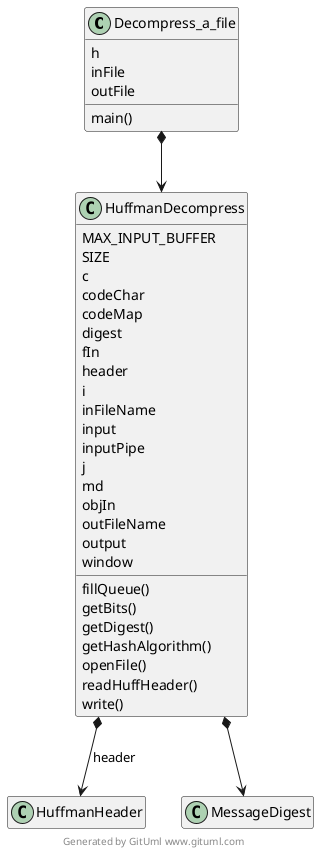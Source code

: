@startuml
class Decompress_a_file {
    h
    inFile
    outFile
    main()
}
class HuffmanDecompress {
    MAX_INPUT_BUFFER
    SIZE
    c
    codeChar
    codeMap
    digest
    fIn
    header
    i
    inFileName
    input
    inputPipe
    j
    md
    objIn
    outFileName
    output
    window
    fillQueue()
    getBits()
    getDigest()
    getHashAlgorithm()
    openFile()
    readHuffHeader()
    write()
}


Decompress_a_file *--> HuffmanDecompress
HuffmanDecompress *--> HuffmanHeader : header
HuffmanDecompress *--> MessageDigest

center footer Generated by GitUml www.gituml.com
hide empty members

@enduml
